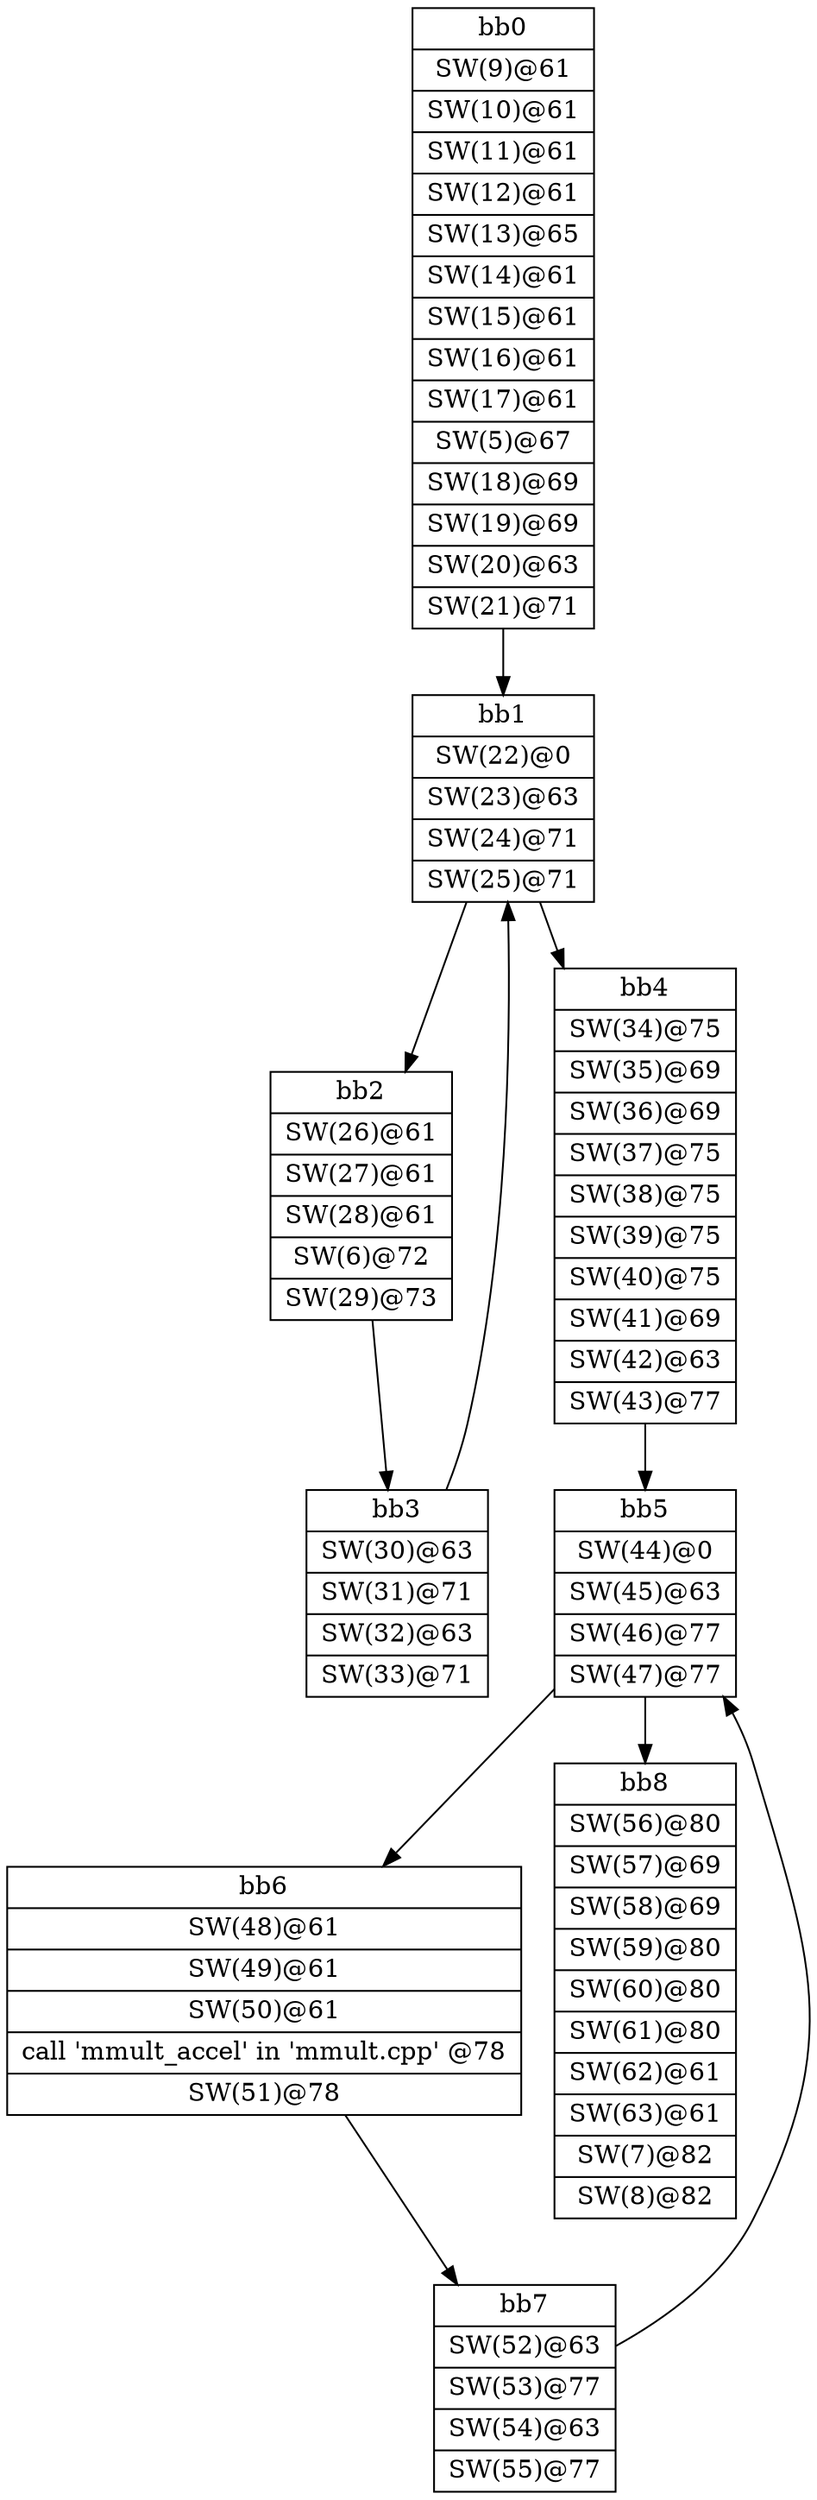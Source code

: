 digraph CDFG {
node [shape=record];
bb0 [shape=record, label = "{bb0|<x0x36bfac0>SW(9)@61\n|<x0x36c0890>SW(10)@61\n|<x0x36c0ac0>SW(11)@61\n|<x0x36c0cc0>SW(12)@61\n|<x0x36c0ee0>SW(13)@65\n|<x0x36c7840>SW(14)@61\n|<x0x36c7a50>SW(15)@61\n|<x0x36c7c60>SW(16)@61\n|<x0x36c7e70>SW(17)@61\n|<x0x36c3b00>SW(5)@67\n|<x0x36c80a0>SW(18)@69\n|<x0x36c8290>SW(19)@69\n|<x0x36c84a0>SW(20)@63\n|<x0x36c86b0>SW(21)@71\n}"];
bb1 [shape=record, label = "{bb1|<x0x36c89f0>SW(22)@0\n|<x0x36c8ba0>SW(23)@63\n|<x0x36c8db0>SW(24)@71\n|<x0x36c8fa0>SW(25)@71\n}"];
bb2 [shape=record, label = "{bb2|<x0x36c8910>SW(26)@61\n|<x0x36c9530>SW(27)@61\n|<x0x36c9740>SW(28)@61\n|<x0x36c6a00>SW(6)@72\n|<x0x36c9970>SW(29)@73\n}"];
bb3 [shape=record, label = "{bb3|<x0x36c9c50>SW(30)@63\n|<x0x36c9ea0>SW(31)@71\n|<x0x36ca090>SW(32)@63\n|<x0x36ca2a0>SW(33)@71\n}"];
bb4 [shape=record, label = "{bb4|<x0x36ca650>SW(34)@75\n|<x0x36ca860>SW(35)@69\n|<x0x36caa70>SW(36)@69\n|<x0x36cac80>SW(37)@75\n|<x0x36cae60>SW(38)@75\n|<x0x36cb050>SW(39)@75\n|<x0x36cb2a0>SW(40)@75\n|<x0x36cb490>SW(41)@69\n|<x0x36cb6a0>SW(42)@63\n|<x0x36cb8b0>SW(43)@77\n}"];
bb5 [shape=record, label = "{bb5|<x0x36cbb90>SW(44)@0\n|<x0x36cbd80>SW(45)@63\n|<x0x36cbf90>SW(46)@77\n|<x0x36cc1a0>SW(47)@77\n}"];
bb6 [shape=record, label = "{bb6|<x0x36cc490>SW(48)@61\n|<x0x36cc6e0>SW(49)@61\n|<x0x36cc8f0>SW(50)@61\n|<x0x36babb0>call 'mmult_accel' in 'mmult.cpp' @78\n|<x0x36ccb20>SW(51)@78\n}"];
bb7 [shape=record, label = "{bb7|<x0x36cce00>SW(52)@63\n|<x0x36cd050>SW(53)@77\n|<x0x36cd240>SW(54)@63\n|<x0x36cd450>SW(55)@77\n}"];
bb8 [shape=record, label = "{bb8|<x0x36ca580>SW(56)@80\n|<x0x36cdad0>SW(57)@69\n|<x0x36cdcf0>SW(58)@69\n|<x0x36cdf00>SW(59)@80\n|<x0x36ce0f0>SW(60)@80\n|<x0x36ce2e0>SW(61)@80\n|<x0x36ce530>SW(62)@61\n|<x0x36ce740>SW(63)@61\n|<x0x36beef0>SW(7)@82\n|<x0x36c1320>SW(8)@82\n}"];
bb0 -> bb1
bb1 -> bb2
bb1 -> bb4
bb2 -> bb3
bb3 -> bb1
bb4 -> bb5
bb5 -> bb6
bb5 -> bb8
bb6 -> bb7
bb7 -> bb5
}
